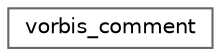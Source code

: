digraph "Graphical Class Hierarchy"
{
 // LATEX_PDF_SIZE
  bgcolor="transparent";
  edge [fontname=Helvetica,fontsize=10,labelfontname=Helvetica,labelfontsize=10];
  node [fontname=Helvetica,fontsize=10,shape=box,height=0.2,width=0.4];
  rankdir="LR";
  Node0 [id="Node000000",label="vorbis_comment",height=0.2,width=0.4,color="grey40", fillcolor="white", style="filled",URL="$structvorbis__comment.html",tooltip=" "];
}

